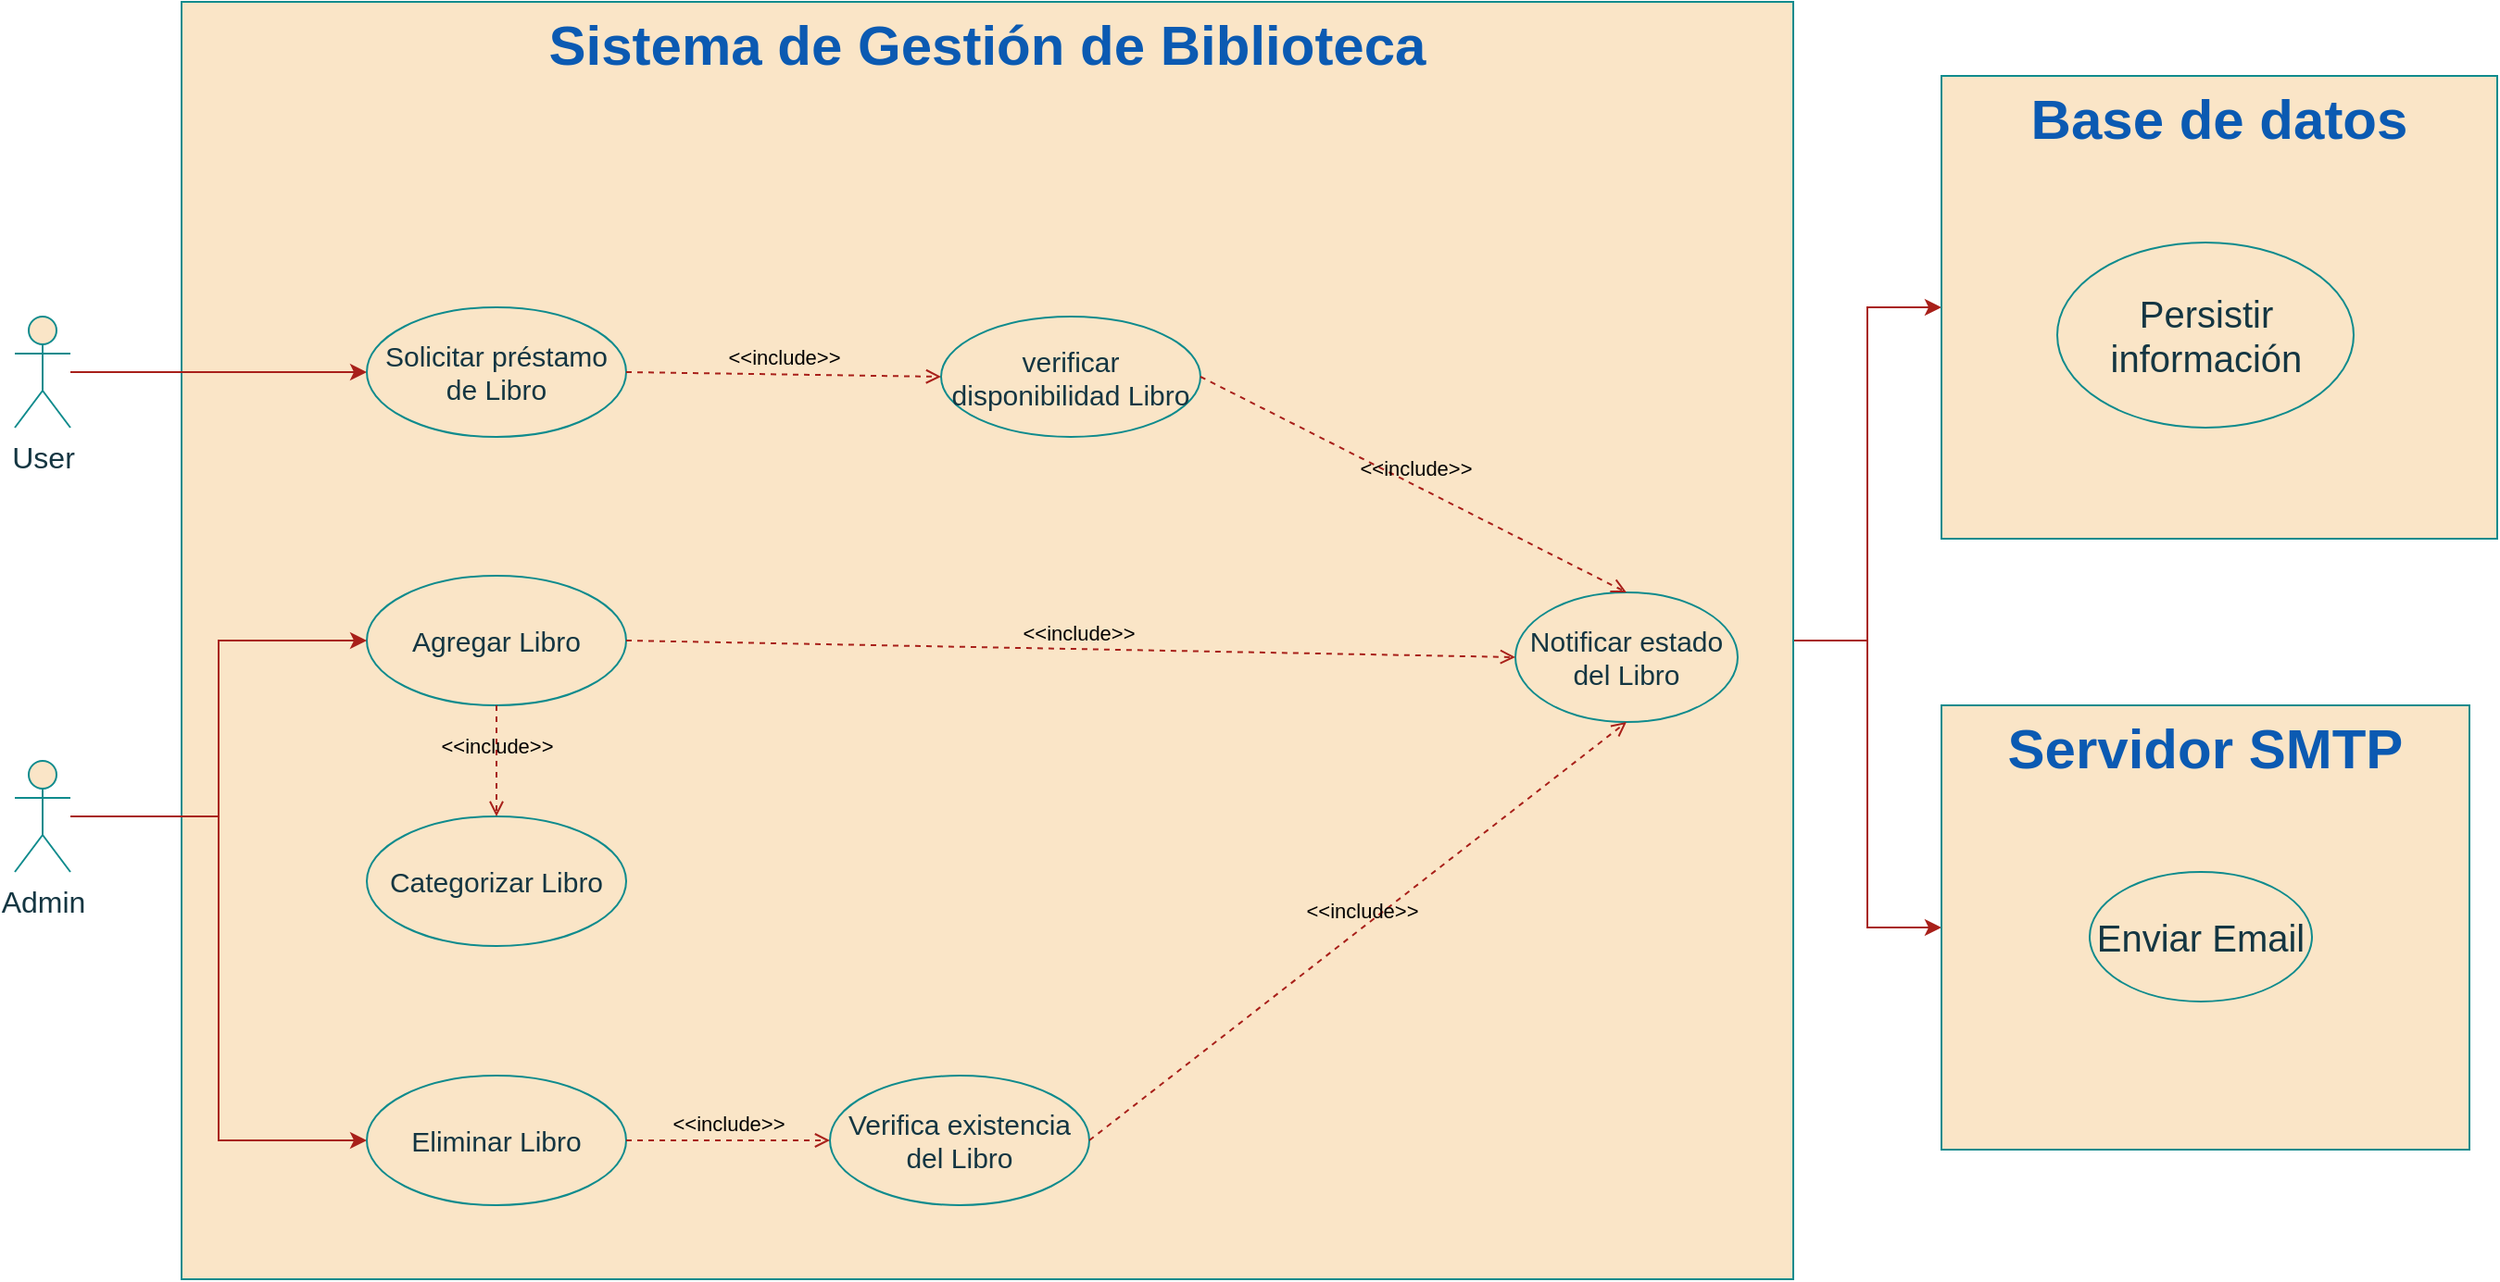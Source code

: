 <mxfile version="24.6.4" type="github" pages="3">
  <diagram name="casosDeUso" id="W8XPM-yQRozsr_15MBXP">
    <mxGraphModel dx="1466" dy="930" grid="1" gridSize="10" guides="1" tooltips="1" connect="1" arrows="1" fold="1" page="1" pageScale="1" pageWidth="1169" pageHeight="827" math="0" shadow="0">
      <root>
        <mxCell id="0" />
        <mxCell id="1" parent="0" />
        <mxCell id="N9GbCskFRyFnZ_F82fMj-5" style="edgeStyle=orthogonalEdgeStyle;rounded=0;orthogonalLoop=1;jettySize=auto;html=1;entryX=0;entryY=0.5;entryDx=0;entryDy=0;strokeColor=#A8201A;fontColor=#143642;fillColor=#FAE5C7;" edge="1" parent="1" source="RElPkKA84_Ooh-b24WHe-1" target="N9GbCskFRyFnZ_F82fMj-1">
          <mxGeometry relative="1" as="geometry" />
        </mxCell>
        <mxCell id="N9GbCskFRyFnZ_F82fMj-6" style="edgeStyle=orthogonalEdgeStyle;rounded=0;orthogonalLoop=1;jettySize=auto;html=1;entryX=0;entryY=0.5;entryDx=0;entryDy=0;strokeColor=#A8201A;fontColor=#143642;fillColor=#FAE5C7;" edge="1" parent="1" source="RElPkKA84_Ooh-b24WHe-1" target="N9GbCskFRyFnZ_F82fMj-2">
          <mxGeometry relative="1" as="geometry" />
        </mxCell>
        <mxCell id="RElPkKA84_Ooh-b24WHe-1" value="&lt;p style=&quot;margin: 0px; font-variant-numeric: normal; font-variant-east-asian: normal; font-variant-alternates: normal; font-kerning: auto; font-optical-sizing: auto; font-feature-settings: normal; font-variation-settings: normal; font-variant-position: normal; font-stretch: normal; line-height: normal; color: rgb(11, 90, 178); -webkit-text-stroke-color: rgb(0, 0, 0);&quot; class=&quot;p1&quot;&gt;&lt;span style=&quot;font-variant-ligatures: no-common-ligatures;&quot; class=&quot;s1&quot;&gt;&lt;b style=&quot;&quot;&gt;&lt;font style=&quot;font-size: 30px;&quot;&gt;Sistema de Gestión de Biblioteca&lt;/font&gt;&lt;/b&gt;&lt;/span&gt;&lt;/p&gt;" style="html=1;align=center;verticalAlign=top;rounded=0;absoluteArcSize=1;arcSize=10;dashed=0;whiteSpace=wrap;labelBackgroundColor=none;labelBorderColor=none;fillColor=#FAE5C7;strokeColor=#0F8B8D;fontColor=#143642;" vertex="1" parent="1">
          <mxGeometry x="150" y="60" width="870" height="690" as="geometry" />
        </mxCell>
        <mxCell id="RElPkKA84_Ooh-b24WHe-20" style="edgeStyle=orthogonalEdgeStyle;rounded=0;orthogonalLoop=1;jettySize=auto;html=1;entryX=0;entryY=0.5;entryDx=0;entryDy=0;labelBackgroundColor=none;fontColor=default;strokeColor=#A8201A;" edge="1" parent="1" source="RElPkKA84_Ooh-b24WHe-2" target="RElPkKA84_Ooh-b24WHe-7">
          <mxGeometry relative="1" as="geometry" />
        </mxCell>
        <mxCell id="RElPkKA84_Ooh-b24WHe-2" value="User" style="shape=umlActor;verticalLabelPosition=bottom;verticalAlign=top;html=1;fontSize=16;labelBackgroundColor=none;rounded=0;fillColor=#FAE5C7;strokeColor=#0F8B8D;fontColor=#143642;" vertex="1" parent="1">
          <mxGeometry x="60" y="230" width="30" height="60" as="geometry" />
        </mxCell>
        <mxCell id="RElPkKA84_Ooh-b24WHe-3" value="Agregar Libro" style="ellipse;whiteSpace=wrap;html=1;fontSize=15;labelBackgroundColor=none;rounded=0;fillColor=#FAE5C7;strokeColor=#0F8B8D;fontColor=#143642;" vertex="1" parent="1">
          <mxGeometry x="250" y="370" width="140" height="70" as="geometry" />
        </mxCell>
        <mxCell id="RElPkKA84_Ooh-b24WHe-17" style="edgeStyle=orthogonalEdgeStyle;rounded=0;orthogonalLoop=1;jettySize=auto;html=1;entryX=0;entryY=0.5;entryDx=0;entryDy=0;labelBackgroundColor=none;fontColor=default;strokeColor=#A8201A;" edge="1" parent="1" source="RElPkKA84_Ooh-b24WHe-4" target="RElPkKA84_Ooh-b24WHe-3">
          <mxGeometry relative="1" as="geometry" />
        </mxCell>
        <mxCell id="RElPkKA84_Ooh-b24WHe-18" style="edgeStyle=orthogonalEdgeStyle;rounded=0;orthogonalLoop=1;jettySize=auto;html=1;entryX=0;entryY=0.5;entryDx=0;entryDy=0;labelBackgroundColor=none;fontColor=default;strokeColor=#A8201A;" edge="1" parent="1" source="RElPkKA84_Ooh-b24WHe-4" target="RElPkKA84_Ooh-b24WHe-13">
          <mxGeometry relative="1" as="geometry" />
        </mxCell>
        <mxCell id="RElPkKA84_Ooh-b24WHe-4" value="Admin" style="shape=umlActor;verticalLabelPosition=bottom;verticalAlign=top;html=1;fontSize=16;labelBackgroundColor=none;rounded=0;fillColor=#FAE5C7;strokeColor=#0F8B8D;fontColor=#143642;" vertex="1" parent="1">
          <mxGeometry x="60" y="470" width="30" height="60" as="geometry" />
        </mxCell>
        <mxCell id="RElPkKA84_Ooh-b24WHe-7" value="Solicitar préstamo de Libro" style="ellipse;whiteSpace=wrap;html=1;fontSize=15;labelBackgroundColor=none;rounded=0;fillColor=#FAE5C7;strokeColor=#0F8B8D;fontColor=#143642;" vertex="1" parent="1">
          <mxGeometry x="250" y="225" width="140" height="70" as="geometry" />
        </mxCell>
        <mxCell id="RElPkKA84_Ooh-b24WHe-8" value="verificar disponibilidad Libro" style="ellipse;whiteSpace=wrap;html=1;fontSize=15;labelBackgroundColor=none;rounded=0;fillColor=#FAE5C7;strokeColor=#0F8B8D;fontColor=#143642;" vertex="1" parent="1">
          <mxGeometry x="560" y="230" width="140" height="65" as="geometry" />
        </mxCell>
        <mxCell id="RElPkKA84_Ooh-b24WHe-11" value="&amp;lt;&amp;lt;include&amp;gt;&amp;gt;" style="html=1;verticalAlign=bottom;labelBackgroundColor=none;endArrow=open;endFill=0;dashed=1;rounded=0;exitX=1;exitY=0.5;exitDx=0;exitDy=0;entryX=0;entryY=0.5;entryDx=0;entryDy=0;fontColor=default;strokeColor=#A8201A;" edge="1" parent="1" source="RElPkKA84_Ooh-b24WHe-7" target="RElPkKA84_Ooh-b24WHe-8">
          <mxGeometry width="160" relative="1" as="geometry">
            <mxPoint x="380" y="350" as="sourcePoint" />
            <mxPoint x="540" y="350" as="targetPoint" />
            <mxPoint as="offset" />
          </mxGeometry>
        </mxCell>
        <mxCell id="RElPkKA84_Ooh-b24WHe-13" value="Eliminar Libro" style="ellipse;whiteSpace=wrap;html=1;fontSize=15;labelBackgroundColor=none;rounded=0;fillColor=#FAE5C7;strokeColor=#0F8B8D;fontColor=#143642;" vertex="1" parent="1">
          <mxGeometry x="250" y="640" width="140" height="70" as="geometry" />
        </mxCell>
        <mxCell id="RElPkKA84_Ooh-b24WHe-14" value="Verifica existencia del Libro" style="ellipse;whiteSpace=wrap;html=1;fontSize=15;labelBackgroundColor=none;rounded=0;fillColor=#FAE5C7;strokeColor=#0F8B8D;fontColor=#143642;" vertex="1" parent="1">
          <mxGeometry x="500" y="640" width="140" height="70" as="geometry" />
        </mxCell>
        <mxCell id="RElPkKA84_Ooh-b24WHe-15" value="&amp;lt;&amp;lt;include&amp;gt;&amp;gt;" style="html=1;verticalAlign=bottom;labelBackgroundColor=none;endArrow=open;endFill=0;dashed=1;rounded=0;exitX=1;exitY=0.5;exitDx=0;exitDy=0;entryX=0;entryY=0.5;entryDx=0;entryDy=0;fontColor=default;strokeColor=#A8201A;" edge="1" parent="1" source="RElPkKA84_Ooh-b24WHe-13" target="RElPkKA84_Ooh-b24WHe-14">
          <mxGeometry x="-0.01" width="160" relative="1" as="geometry">
            <mxPoint x="400" y="540" as="sourcePoint" />
            <mxPoint x="500" y="540" as="targetPoint" />
            <mxPoint as="offset" />
          </mxGeometry>
        </mxCell>
        <mxCell id="RElPkKA84_Ooh-b24WHe-21" value="Notificar estado del Libro" style="ellipse;whiteSpace=wrap;html=1;fontSize=15;labelBackgroundColor=none;rounded=0;fillColor=#FAE5C7;strokeColor=#0F8B8D;fontColor=#143642;" vertex="1" parent="1">
          <mxGeometry x="870" y="379" width="120" height="70" as="geometry" />
        </mxCell>
        <mxCell id="RElPkKA84_Ooh-b24WHe-25" value="&amp;lt;&amp;lt;include&amp;gt;&amp;gt;" style="html=1;verticalAlign=bottom;labelBackgroundColor=none;endArrow=open;endFill=0;dashed=1;rounded=0;exitX=1;exitY=0.5;exitDx=0;exitDy=0;entryX=0.5;entryY=0;entryDx=0;entryDy=0;fontColor=default;strokeColor=#A8201A;" edge="1" parent="1" source="RElPkKA84_Ooh-b24WHe-8" target="RElPkKA84_Ooh-b24WHe-21">
          <mxGeometry x="0.013" width="160" relative="1" as="geometry">
            <mxPoint x="400" y="270" as="sourcePoint" />
            <mxPoint x="510" y="270" as="targetPoint" />
            <mxPoint as="offset" />
          </mxGeometry>
        </mxCell>
        <mxCell id="RElPkKA84_Ooh-b24WHe-26" value="&amp;lt;&amp;lt;include&amp;gt;&amp;gt;" style="html=1;verticalAlign=bottom;labelBackgroundColor=none;endArrow=open;endFill=0;dashed=1;rounded=0;exitX=1;exitY=0.5;exitDx=0;exitDy=0;entryX=0;entryY=0.5;entryDx=0;entryDy=0;fontColor=default;strokeColor=#A8201A;" edge="1" parent="1" source="RElPkKA84_Ooh-b24WHe-3" target="RElPkKA84_Ooh-b24WHe-21">
          <mxGeometry x="0.017" width="160" relative="1" as="geometry">
            <mxPoint x="580" y="305" as="sourcePoint" />
            <mxPoint x="580" y="380" as="targetPoint" />
            <mxPoint as="offset" />
          </mxGeometry>
        </mxCell>
        <mxCell id="RElPkKA84_Ooh-b24WHe-27" value="Categorizar Libro" style="ellipse;whiteSpace=wrap;html=1;fontSize=15;labelBackgroundColor=none;rounded=0;fillColor=#FAE5C7;strokeColor=#0F8B8D;fontColor=#143642;" vertex="1" parent="1">
          <mxGeometry x="250" y="500" width="140" height="70" as="geometry" />
        </mxCell>
        <mxCell id="RElPkKA84_Ooh-b24WHe-28" value="&amp;lt;&amp;lt;include&amp;gt;&amp;gt;" style="html=1;verticalAlign=bottom;labelBackgroundColor=none;endArrow=open;endFill=0;dashed=1;rounded=0;exitX=0.5;exitY=1;exitDx=0;exitDy=0;entryX=0.5;entryY=0;entryDx=0;entryDy=0;fontColor=default;strokeColor=#A8201A;" edge="1" parent="1" source="RElPkKA84_Ooh-b24WHe-3" target="RElPkKA84_Ooh-b24WHe-27">
          <mxGeometry x="0.017" width="160" relative="1" as="geometry">
            <mxPoint x="400" y="415" as="sourcePoint" />
            <mxPoint x="520" y="415" as="targetPoint" />
            <mxPoint as="offset" />
          </mxGeometry>
        </mxCell>
        <mxCell id="RElPkKA84_Ooh-b24WHe-30" value="&amp;lt;&amp;lt;include&amp;gt;&amp;gt;" style="html=1;verticalAlign=bottom;labelBackgroundColor=none;endArrow=open;endFill=0;dashed=1;rounded=0;exitX=1;exitY=0.5;exitDx=0;exitDy=0;entryX=0.5;entryY=1;entryDx=0;entryDy=0;fontColor=default;strokeColor=#A8201A;" edge="1" parent="1" source="RElPkKA84_Ooh-b24WHe-14" target="RElPkKA84_Ooh-b24WHe-21">
          <mxGeometry x="0.017" width="160" relative="1" as="geometry">
            <mxPoint x="400" y="415" as="sourcePoint" />
            <mxPoint x="880" y="424" as="targetPoint" />
            <mxPoint as="offset" />
          </mxGeometry>
        </mxCell>
        <mxCell id="N9GbCskFRyFnZ_F82fMj-1" value="&lt;p style=&quot;margin: 0px; font-variant-numeric: normal; font-variant-east-asian: normal; font-variant-alternates: normal; font-kerning: auto; font-optical-sizing: auto; font-feature-settings: normal; font-variation-settings: normal; font-variant-position: normal; font-stretch: normal; line-height: normal; color: rgb(11, 90, 178); -webkit-text-stroke-color: rgb(0, 0, 0);&quot; class=&quot;p1&quot;&gt;&lt;span style=&quot;font-size: 30px; font-variant-ligatures: no-common-ligatures;&quot;&gt;&lt;b&gt;Base de datos&lt;/b&gt;&lt;/span&gt;&lt;/p&gt;" style="html=1;align=center;verticalAlign=top;rounded=0;absoluteArcSize=1;arcSize=10;dashed=0;whiteSpace=wrap;labelBackgroundColor=none;labelBorderColor=none;fillColor=#FAE5C7;strokeColor=#0F8B8D;fontColor=#143642;" vertex="1" parent="1">
          <mxGeometry x="1100" y="100" width="300" height="250" as="geometry" />
        </mxCell>
        <mxCell id="N9GbCskFRyFnZ_F82fMj-2" value="&lt;p style=&quot;margin: 0px; font-variant-numeric: normal; font-variant-east-asian: normal; font-variant-alternates: normal; font-kerning: auto; font-optical-sizing: auto; font-feature-settings: normal; font-variation-settings: normal; font-variant-position: normal; font-stretch: normal; line-height: normal; color: rgb(11, 90, 178); -webkit-text-stroke-color: rgb(0, 0, 0);&quot; class=&quot;p1&quot;&gt;&lt;span style=&quot;font-variant-ligatures: no-common-ligatures;&quot; class=&quot;s1&quot;&gt;&lt;b style=&quot;&quot;&gt;&lt;font style=&quot;font-size: 30px;&quot;&gt;Servidor SMTP&lt;/font&gt;&lt;/b&gt;&lt;/span&gt;&lt;/p&gt;" style="html=1;align=center;verticalAlign=top;rounded=0;absoluteArcSize=1;arcSize=10;dashed=0;whiteSpace=wrap;labelBackgroundColor=none;labelBorderColor=none;fillColor=#FAE5C7;strokeColor=#0F8B8D;fontColor=#143642;" vertex="1" parent="1">
          <mxGeometry x="1100" y="440" width="285" height="240" as="geometry" />
        </mxCell>
        <mxCell id="N9GbCskFRyFnZ_F82fMj-3" value="Enviar Email" style="ellipse;whiteSpace=wrap;html=1;fontSize=20;labelBackgroundColor=none;rounded=0;fillColor=#FAE5C7;strokeColor=#0F8B8D;fontColor=#143642;" vertex="1" parent="1">
          <mxGeometry x="1180" y="530" width="120" height="70" as="geometry" />
        </mxCell>
        <mxCell id="N9GbCskFRyFnZ_F82fMj-4" value="Persistir información" style="ellipse;whiteSpace=wrap;html=1;fontSize=20;labelBackgroundColor=none;rounded=0;fillColor=#FAE5C7;strokeColor=#0F8B8D;fontColor=#143642;" vertex="1" parent="1">
          <mxGeometry x="1162.5" y="190" width="160" height="100" as="geometry" />
        </mxCell>
      </root>
    </mxGraphModel>
  </diagram>
  <diagram id="z3sFKEPjphPBV4yKXjZ8" name="Secuencia">
    <mxGraphModel dx="708" dy="449" grid="1" gridSize="10" guides="1" tooltips="1" connect="1" arrows="1" fold="1" page="1" pageScale="1" pageWidth="1169" pageHeight="827" math="0" shadow="0">
      <root>
        <mxCell id="0" />
        <mxCell id="1" parent="0" />
        <mxCell id="vuoSFvWg-BkFpxc6oSbC-14" value=":Object" style="shape=umlLifeline;perimeter=lifelinePerimeter;whiteSpace=wrap;html=1;container=0;dropTarget=0;collapsible=0;recursiveResize=0;outlineConnect=0;portConstraint=eastwest;newEdgeStyle={&quot;edgeStyle&quot;:&quot;elbowEdgeStyle&quot;,&quot;elbow&quot;:&quot;vertical&quot;,&quot;curved&quot;:0,&quot;rounded&quot;:0};" vertex="1" parent="1">
          <mxGeometry x="210" y="110" width="100" height="300" as="geometry" />
        </mxCell>
        <mxCell id="vuoSFvWg-BkFpxc6oSbC-15" value="" style="html=1;points=[];perimeter=orthogonalPerimeter;outlineConnect=0;targetShapes=umlLifeline;portConstraint=eastwest;newEdgeStyle={&quot;edgeStyle&quot;:&quot;elbowEdgeStyle&quot;,&quot;elbow&quot;:&quot;vertical&quot;,&quot;curved&quot;:0,&quot;rounded&quot;:0};" vertex="1" parent="vuoSFvWg-BkFpxc6oSbC-14">
          <mxGeometry x="45" y="70" width="10" height="190" as="geometry" />
        </mxCell>
        <mxCell id="vuoSFvWg-BkFpxc6oSbC-16" value="dispatch" style="html=1;verticalAlign=bottom;startArrow=oval;endArrow=block;startSize=8;edgeStyle=elbowEdgeStyle;elbow=vertical;curved=0;rounded=0;" edge="1" parent="vuoSFvWg-BkFpxc6oSbC-14" target="vuoSFvWg-BkFpxc6oSbC-15">
          <mxGeometry relative="1" as="geometry">
            <mxPoint x="-15" y="70" as="sourcePoint" />
          </mxGeometry>
        </mxCell>
        <mxCell id="vuoSFvWg-BkFpxc6oSbC-17" value="" style="html=1;points=[];perimeter=orthogonalPerimeter;outlineConnect=0;targetShapes=umlLifeline;portConstraint=eastwest;newEdgeStyle={&quot;edgeStyle&quot;:&quot;elbowEdgeStyle&quot;,&quot;elbow&quot;:&quot;vertical&quot;,&quot;curved&quot;:0,&quot;rounded&quot;:0};" vertex="1" parent="vuoSFvWg-BkFpxc6oSbC-14">
          <mxGeometry x="50" y="120" width="10" height="80" as="geometry" />
        </mxCell>
        <mxCell id="vuoSFvWg-BkFpxc6oSbC-18" value=":Object" style="shape=umlLifeline;perimeter=lifelinePerimeter;whiteSpace=wrap;html=1;container=0;dropTarget=0;collapsible=0;recursiveResize=0;outlineConnect=0;portConstraint=eastwest;newEdgeStyle={&quot;edgeStyle&quot;:&quot;elbowEdgeStyle&quot;,&quot;elbow&quot;:&quot;vertical&quot;,&quot;curved&quot;:0,&quot;rounded&quot;:0};" vertex="1" parent="1">
          <mxGeometry x="390" y="110" width="100" height="300" as="geometry" />
        </mxCell>
        <mxCell id="vuoSFvWg-BkFpxc6oSbC-19" value="" style="html=1;points=[];perimeter=orthogonalPerimeter;outlineConnect=0;targetShapes=umlLifeline;portConstraint=eastwest;newEdgeStyle={&quot;edgeStyle&quot;:&quot;elbowEdgeStyle&quot;,&quot;elbow&quot;:&quot;vertical&quot;,&quot;curved&quot;:0,&quot;rounded&quot;:0};" vertex="1" parent="vuoSFvWg-BkFpxc6oSbC-18">
          <mxGeometry x="45" y="80" width="10" height="170" as="geometry" />
        </mxCell>
        <mxCell id="vuoSFvWg-BkFpxc6oSbC-20" value="dispatch" style="html=1;verticalAlign=bottom;endArrow=block;edgeStyle=elbowEdgeStyle;elbow=vertical;curved=0;rounded=0;" edge="1" parent="1" source="vuoSFvWg-BkFpxc6oSbC-15" target="vuoSFvWg-BkFpxc6oSbC-19">
          <mxGeometry relative="1" as="geometry">
            <mxPoint x="365" y="200" as="sourcePoint" />
            <Array as="points">
              <mxPoint x="350" y="190" />
            </Array>
          </mxGeometry>
        </mxCell>
        <mxCell id="vuoSFvWg-BkFpxc6oSbC-21" value="return" style="html=1;verticalAlign=bottom;endArrow=open;dashed=1;endSize=8;edgeStyle=elbowEdgeStyle;elbow=vertical;curved=0;rounded=0;" edge="1" parent="1" source="vuoSFvWg-BkFpxc6oSbC-19" target="vuoSFvWg-BkFpxc6oSbC-15">
          <mxGeometry relative="1" as="geometry">
            <mxPoint x="365" y="275" as="targetPoint" />
            <Array as="points">
              <mxPoint x="360" y="350" />
            </Array>
          </mxGeometry>
        </mxCell>
        <mxCell id="vuoSFvWg-BkFpxc6oSbC-22" value="callback" style="html=1;verticalAlign=bottom;endArrow=block;edgeStyle=elbowEdgeStyle;elbow=vertical;curved=0;rounded=0;" edge="1" parent="1" source="vuoSFvWg-BkFpxc6oSbC-19" target="vuoSFvWg-BkFpxc6oSbC-17">
          <mxGeometry relative="1" as="geometry">
            <mxPoint x="345" y="230" as="sourcePoint" />
            <Array as="points">
              <mxPoint x="360" y="230" />
            </Array>
          </mxGeometry>
        </mxCell>
        <mxCell id="vuoSFvWg-BkFpxc6oSbC-23" value="return" style="html=1;verticalAlign=bottom;endArrow=open;dashed=1;endSize=8;edgeStyle=elbowEdgeStyle;elbow=vertical;curved=0;rounded=0;" edge="1" parent="1" source="vuoSFvWg-BkFpxc6oSbC-17" target="vuoSFvWg-BkFpxc6oSbC-19">
          <mxGeometry relative="1" as="geometry">
            <mxPoint x="345" y="305" as="targetPoint" />
            <Array as="points">
              <mxPoint x="350" y="300" />
            </Array>
          </mxGeometry>
        </mxCell>
      </root>
    </mxGraphModel>
  </diagram>
  <diagram id="CqCqrDhUqs5OSC2CL97p" name="Clases">
    <mxGraphModel dx="1026" dy="651" grid="1" gridSize="10" guides="1" tooltips="1" connect="1" arrows="1" fold="1" page="1" pageScale="1" pageWidth="1169" pageHeight="827" math="0" shadow="0">
      <root>
        <mxCell id="0" />
        <mxCell id="1" parent="0" />
      </root>
    </mxGraphModel>
  </diagram>
</mxfile>
